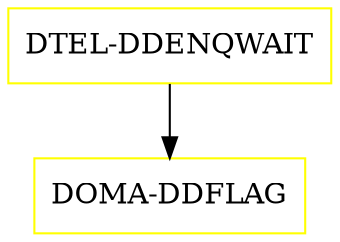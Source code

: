 digraph G {
  "DTEL-DDENQWAIT" [shape=box,color=yellow];
  "DOMA-DDFLAG" [shape=box,color=yellow,URL="./DOMA_DDFLAG.html"];
  "DTEL-DDENQWAIT" -> "DOMA-DDFLAG";
}
